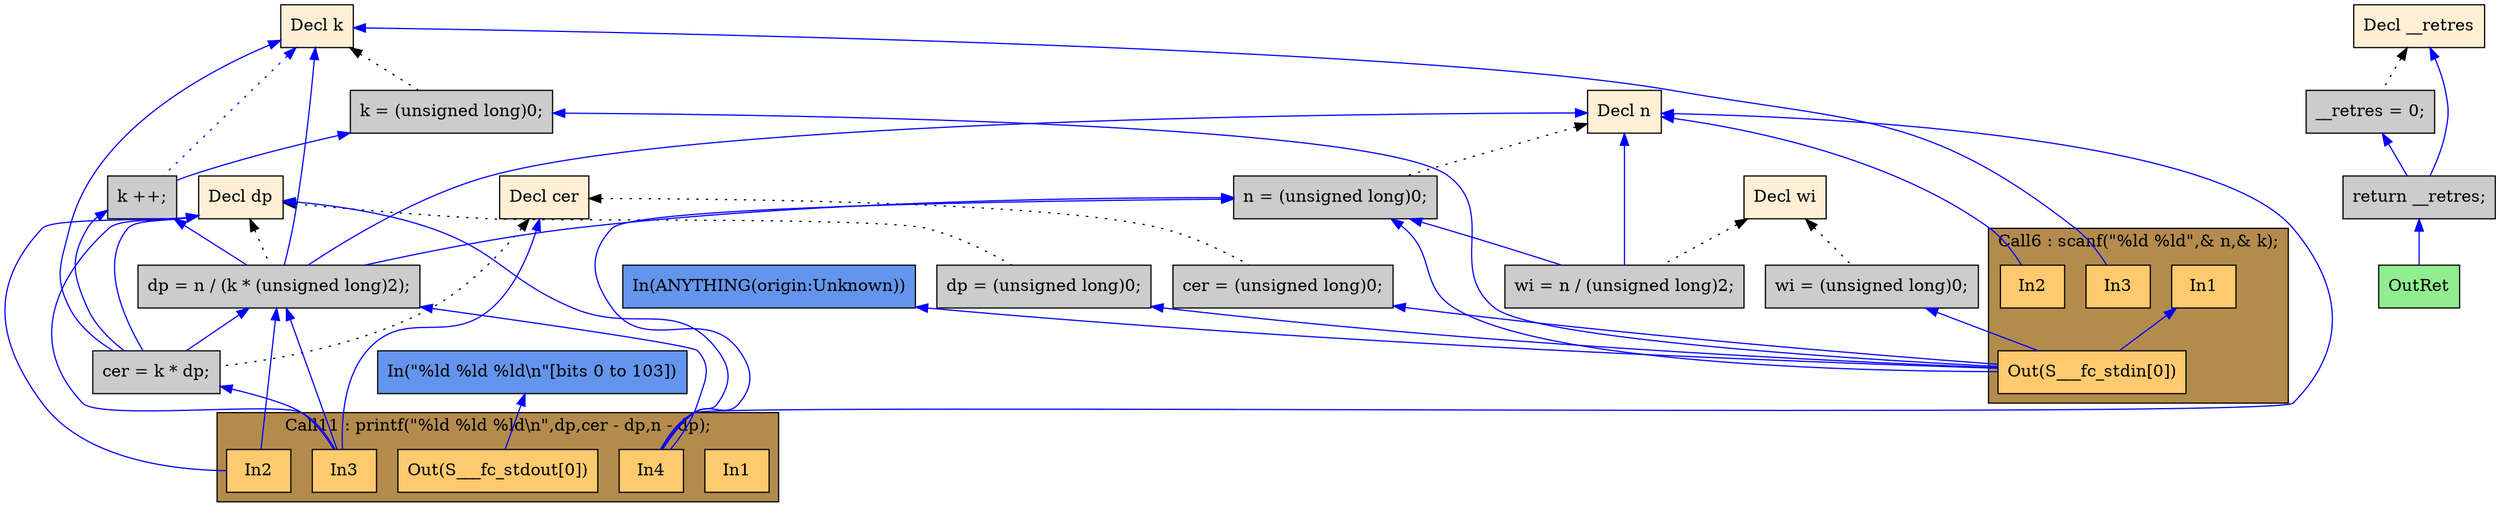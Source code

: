 digraph G {
  rankdir=TB;
  node [style="filled", ];
  32 [label="In(ANYTHING(origin:Unknown))", fillcolor="#6495ED", shape=box, ];
  2 [label="Decl n", fillcolor="#FFEFD5", shape=box, ];
  3 [label="Decl k", fillcolor="#FFEFD5", shape=box, ];
  4 [label="Decl dp", fillcolor="#FFEFD5", shape=box, ];
  5 [label="Decl cer", fillcolor="#FFEFD5", shape=box, ];
  6 [label="Decl wi", fillcolor="#FFEFD5", shape=box, ];
  7 [label="Decl __retres", fillcolor="#FFEFD5", shape=box, ];
  8 [label="n = (unsigned long)0;", fillcolor="#CCCCCC", shape=box, ];
  9 [label="k = (unsigned long)0;", fillcolor="#CCCCCC", shape=box, ];
  10 [label="dp = (unsigned long)0;", fillcolor="#CCCCCC", shape=box, ];
  11 [label="cer = (unsigned long)0;", fillcolor="#CCCCCC", shape=box, ];
  12 [label="wi = (unsigned long)0;", fillcolor="#CCCCCC", shape=box, ];
  14 [label="In1", fillcolor="#FFCA6E", shape=box, ];
  15 [label="In2", fillcolor="#FFCA6E", shape=box, ];
  16 [label="In3", fillcolor="#FFCA6E", shape=box, ];
  17 [label="Out(S___fc_stdin[0])", fillcolor="#FFCA6E", shape=box, ];
  18 [label="k ++;", fillcolor="#CCCCCC", shape=box, ];
  19 [label="wi = n / (unsigned long)2;", fillcolor="#CCCCCC", shape=box, ];
  20 [label="dp = n / (k * (unsigned long)2);", fillcolor="#CCCCCC",
      shape=box, ];
  21 [label="cer = k * dp;", fillcolor="#CCCCCC", shape=box, ];
  23 [label="In1", fillcolor="#FFCA6E", shape=box, ];
  24 [label="In2", fillcolor="#FFCA6E", shape=box, ];
  25 [label="In3", fillcolor="#FFCA6E", shape=box, ];
  26 [label="In4", fillcolor="#FFCA6E", shape=box, ];
  27 [label="Out(S___fc_stdout[0])", fillcolor="#FFCA6E", shape=box, ];
  28 [label="__retres = 0;", fillcolor="#CCCCCC", shape=box, ];
  29 [label="return __retres;", fillcolor="#CCCCCC", shape=box, ];
  30 [label="OutRet", fillcolor="#90EE90", shape=box, ];
  31 [label="In(\"%ld %ld %ld\\n\"[bits 0 to 103])", fillcolor="#6495ED",
      shape=box, ];
  
  subgraph cluster_Call11 { label="Call11 : printf(\"%ld %ld %ld\\n\",dp,cer - dp,n - dp);";
                            fillcolor="#B38B4D"; style="filled"; 27;26;25;24;23;
     };
  subgraph cluster_Call6 { label="Call6 : scanf(\"%ld %ld\",& n,& k);";
                           fillcolor="#B38B4D"; style="filled"; 17;16;15;14;
     };
  
  edge [dir=back, ];
  2 -> 8 [color="#000000", style="dotted", ];
  3 -> 9 [color="#000000", style="dotted", ];
  4 -> 10 [color="#000000", style="dotted", ];
  5 -> 11 [color="#000000", style="dotted", ];
  6 -> 12 [color="#000000", style="dotted", ];
  2 -> 15 [color="#0000FF", ];
  3 -> 16 [color="#0000FF", ];
  8 -> 17 [color="#0000FF", ];
  9 -> 17 [color="#0000FF", ];
  10 -> 17 [color="#0000FF", ];
  11 -> 17 [color="#0000FF", ];
  12 -> 17 [color="#0000FF", ];
  14 -> 17 [color="#0000FF", ];
  32 -> 17 [color="#0000FF", ];
  3 -> 18 [color="#0000FF", style="dotted", ];
  9 -> 18 [color="#0000FF", ];
  2 -> 19 [color="#0000FF", ];
  6 -> 19 [color="#000000", style="dotted", ];
  8 -> 19 [color="#0000FF", ];
  2 -> 20 [color="#0000FF", ];
  3 -> 20 [color="#0000FF", ];
  4 -> 20 [color="#000000", style="dotted", ];
  8 -> 20 [color="#0000FF", ];
  18 -> 20 [color="#0000FF", ];
  3 -> 21 [color="#0000FF", ];
  4 -> 21 [color="#0000FF", ];
  5 -> 21 [color="#000000", style="dotted", ];
  18 -> 21 [color="#0000FF", ];
  20 -> 21 [color="#0000FF", ];
  4 -> 24 [color="#0000FF", ];
  20 -> 24 [color="#0000FF", ];
  4 -> 25 [color="#0000FF", ];
  5 -> 25 [color="#0000FF", ];
  20 -> 25 [color="#0000FF", ];
  21 -> 25 [color="#0000FF", ];
  2 -> 26 [color="#0000FF", ];
  4 -> 26 [color="#0000FF", ];
  8 -> 26 [color="#0000FF", ];
  20 -> 26 [color="#0000FF", ];
  31 -> 27 [color="#0000FF", ];
  7 -> 28 [color="#000000", style="dotted", ];
  7 -> 29 [color="#0000FF", ];
  28 -> 29 [color="#0000FF", ];
  29 -> 30 [color="#0000FF", ];
  
  }